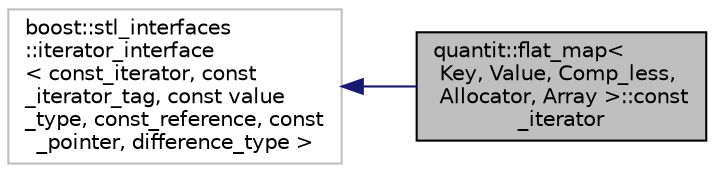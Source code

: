 digraph "quantit::flat_map&lt; Key, Value, Comp_less, Allocator, Array &gt;::const_iterator"
{
 // LATEX_PDF_SIZE
  edge [fontname="Helvetica",fontsize="10",labelfontname="Helvetica",labelfontsize="10"];
  node [fontname="Helvetica",fontsize="10",shape=record];
  rankdir="LR";
  Node1 [label="quantit::flat_map\<\l Key, Value, Comp_less,\l Allocator, Array \>::const\l_iterator",height=0.2,width=0.4,color="black", fillcolor="grey75", style="filled", fontcolor="black",tooltip=" "];
  Node2 -> Node1 [dir="back",color="midnightblue",fontsize="10",style="solid",fontname="Helvetica"];
  Node2 [label="boost::stl_interfaces\l::iterator_interface\l\< const_iterator, const\l_iterator_tag, const value\l_type, const_reference, const\l_pointer, difference_type \>",height=0.2,width=0.4,color="grey75", fillcolor="white", style="filled",tooltip=" "];
}
